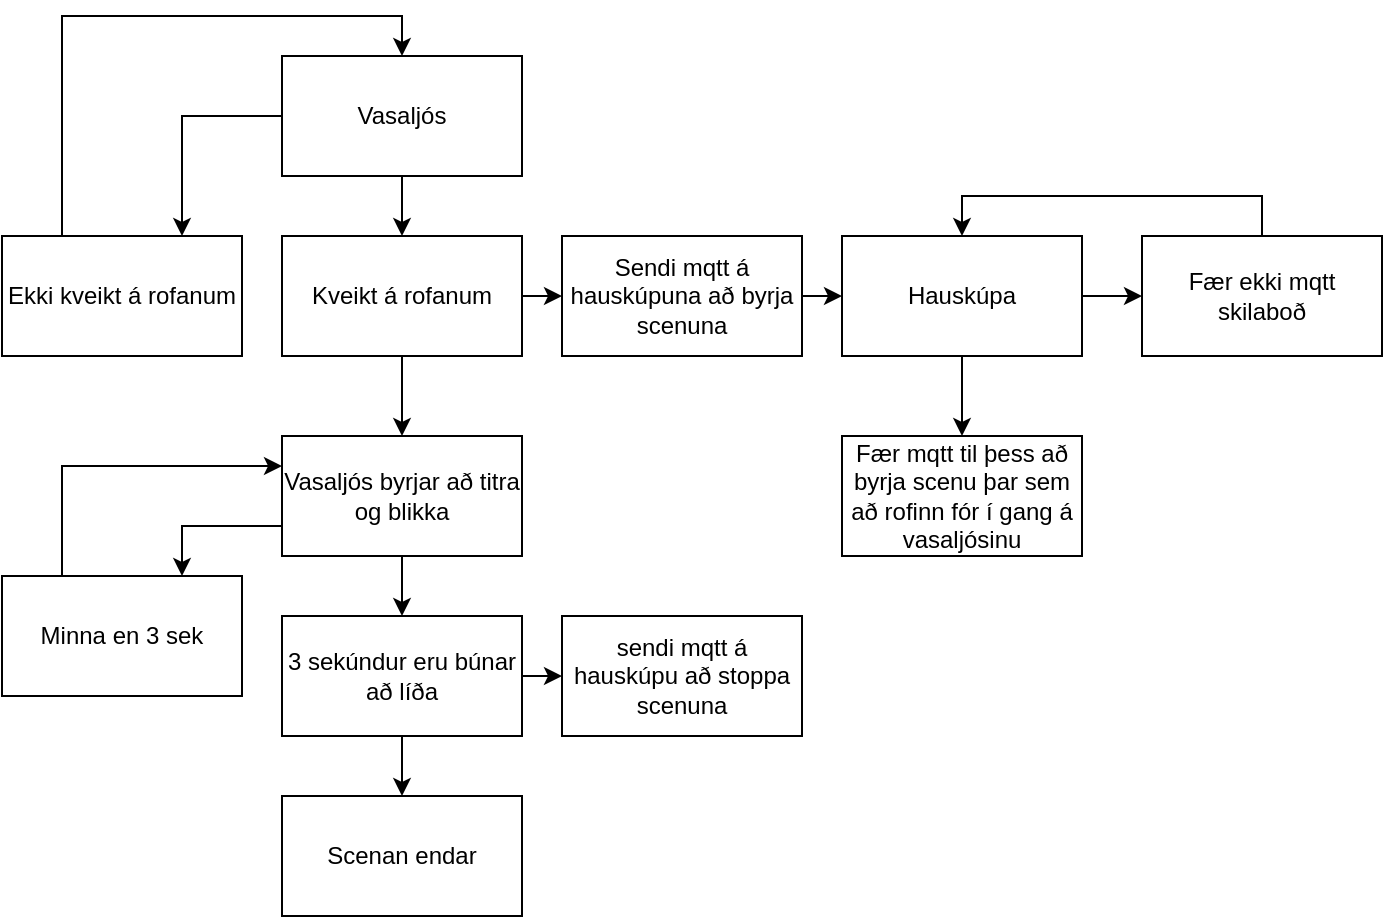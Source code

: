 <mxfile version="25.0.1">
  <diagram name="Page-1" id="3rcWCyzHcWl6F-Md15Dv">
    <mxGraphModel dx="913" dy="575" grid="1" gridSize="10" guides="1" tooltips="1" connect="1" arrows="1" fold="1" page="1" pageScale="1" pageWidth="850" pageHeight="1100" math="0" shadow="0">
      <root>
        <mxCell id="0" />
        <mxCell id="1" parent="0" />
        <mxCell id="JCDc8CxZhE4OR24ge3wE-26" style="edgeStyle=orthogonalEdgeStyle;rounded=0;orthogonalLoop=1;jettySize=auto;html=1;exitX=0.5;exitY=1;exitDx=0;exitDy=0;entryX=0.5;entryY=0;entryDx=0;entryDy=0;" edge="1" parent="1" source="JCDc8CxZhE4OR24ge3wE-1" target="JCDc8CxZhE4OR24ge3wE-25">
          <mxGeometry relative="1" as="geometry" />
        </mxCell>
        <mxCell id="JCDc8CxZhE4OR24ge3wE-28" style="edgeStyle=orthogonalEdgeStyle;rounded=0;orthogonalLoop=1;jettySize=auto;html=1;exitX=0;exitY=0.75;exitDx=0;exitDy=0;entryX=0.75;entryY=0;entryDx=0;entryDy=0;" edge="1" parent="1" source="JCDc8CxZhE4OR24ge3wE-1" target="JCDc8CxZhE4OR24ge3wE-27">
          <mxGeometry relative="1" as="geometry" />
        </mxCell>
        <mxCell id="JCDc8CxZhE4OR24ge3wE-1" value="Vasaljós byrjar að titra og blikka" style="rounded=0;whiteSpace=wrap;html=1;" vertex="1" parent="1">
          <mxGeometry x="240" y="230" width="120" height="60" as="geometry" />
        </mxCell>
        <mxCell id="JCDc8CxZhE4OR24ge3wE-4" style="edgeStyle=orthogonalEdgeStyle;rounded=0;orthogonalLoop=1;jettySize=auto;html=1;exitX=0.5;exitY=1;exitDx=0;exitDy=0;entryX=0.5;entryY=0;entryDx=0;entryDy=0;" edge="1" parent="1" source="JCDc8CxZhE4OR24ge3wE-2" target="JCDc8CxZhE4OR24ge3wE-3">
          <mxGeometry relative="1" as="geometry" />
        </mxCell>
        <mxCell id="JCDc8CxZhE4OR24ge3wE-6" style="edgeStyle=orthogonalEdgeStyle;rounded=0;orthogonalLoop=1;jettySize=auto;html=1;exitX=1;exitY=0.5;exitDx=0;exitDy=0;entryX=0;entryY=0.5;entryDx=0;entryDy=0;" edge="1" parent="1" source="JCDc8CxZhE4OR24ge3wE-2" target="JCDc8CxZhE4OR24ge3wE-5">
          <mxGeometry relative="1" as="geometry" />
        </mxCell>
        <mxCell id="JCDc8CxZhE4OR24ge3wE-2" value="Hauskúpa" style="rounded=0;whiteSpace=wrap;html=1;" vertex="1" parent="1">
          <mxGeometry x="520" y="130" width="120" height="60" as="geometry" />
        </mxCell>
        <mxCell id="JCDc8CxZhE4OR24ge3wE-3" value="Fær mqtt til þess að byrja scenu þar sem að rofinn fór í gang á vasaljósinu" style="rounded=0;whiteSpace=wrap;html=1;" vertex="1" parent="1">
          <mxGeometry x="520" y="230" width="120" height="60" as="geometry" />
        </mxCell>
        <mxCell id="JCDc8CxZhE4OR24ge3wE-7" style="edgeStyle=orthogonalEdgeStyle;rounded=0;orthogonalLoop=1;jettySize=auto;html=1;exitX=0.5;exitY=0;exitDx=0;exitDy=0;entryX=0.5;entryY=0;entryDx=0;entryDy=0;" edge="1" parent="1" source="JCDc8CxZhE4OR24ge3wE-5" target="JCDc8CxZhE4OR24ge3wE-2">
          <mxGeometry relative="1" as="geometry" />
        </mxCell>
        <mxCell id="JCDc8CxZhE4OR24ge3wE-5" value="Fær ekki mqtt skilaboð" style="rounded=0;whiteSpace=wrap;html=1;" vertex="1" parent="1">
          <mxGeometry x="670" y="130" width="120" height="60" as="geometry" />
        </mxCell>
        <mxCell id="JCDc8CxZhE4OR24ge3wE-13" style="edgeStyle=orthogonalEdgeStyle;rounded=0;orthogonalLoop=1;jettySize=auto;html=1;exitX=0.5;exitY=1;exitDx=0;exitDy=0;entryX=0.5;entryY=0;entryDx=0;entryDy=0;" edge="1" parent="1" source="JCDc8CxZhE4OR24ge3wE-8" target="JCDc8CxZhE4OR24ge3wE-9">
          <mxGeometry relative="1" as="geometry" />
        </mxCell>
        <mxCell id="JCDc8CxZhE4OR24ge3wE-14" style="edgeStyle=orthogonalEdgeStyle;rounded=0;orthogonalLoop=1;jettySize=auto;html=1;exitX=0;exitY=0.5;exitDx=0;exitDy=0;entryX=0.75;entryY=0;entryDx=0;entryDy=0;" edge="1" parent="1" source="JCDc8CxZhE4OR24ge3wE-8" target="JCDc8CxZhE4OR24ge3wE-12">
          <mxGeometry relative="1" as="geometry" />
        </mxCell>
        <mxCell id="JCDc8CxZhE4OR24ge3wE-8" value="Vasaljós" style="rounded=0;whiteSpace=wrap;html=1;" vertex="1" parent="1">
          <mxGeometry x="240" y="40" width="120" height="60" as="geometry" />
        </mxCell>
        <mxCell id="JCDc8CxZhE4OR24ge3wE-11" style="edgeStyle=orthogonalEdgeStyle;rounded=0;orthogonalLoop=1;jettySize=auto;html=1;exitX=1;exitY=0.5;exitDx=0;exitDy=0;entryX=0;entryY=0.5;entryDx=0;entryDy=0;" edge="1" parent="1" source="JCDc8CxZhE4OR24ge3wE-22" target="JCDc8CxZhE4OR24ge3wE-2">
          <mxGeometry relative="1" as="geometry" />
        </mxCell>
        <mxCell id="JCDc8CxZhE4OR24ge3wE-24" style="edgeStyle=orthogonalEdgeStyle;rounded=0;orthogonalLoop=1;jettySize=auto;html=1;exitX=0.5;exitY=1;exitDx=0;exitDy=0;entryX=0.5;entryY=0;entryDx=0;entryDy=0;" edge="1" parent="1" source="JCDc8CxZhE4OR24ge3wE-9" target="JCDc8CxZhE4OR24ge3wE-1">
          <mxGeometry relative="1" as="geometry" />
        </mxCell>
        <mxCell id="JCDc8CxZhE4OR24ge3wE-9" value="Kveikt á rofanum" style="rounded=0;whiteSpace=wrap;html=1;" vertex="1" parent="1">
          <mxGeometry x="240" y="130" width="120" height="60" as="geometry" />
        </mxCell>
        <mxCell id="JCDc8CxZhE4OR24ge3wE-16" style="edgeStyle=orthogonalEdgeStyle;rounded=0;orthogonalLoop=1;jettySize=auto;html=1;exitX=0.25;exitY=0;exitDx=0;exitDy=0;entryX=0.5;entryY=0;entryDx=0;entryDy=0;" edge="1" parent="1" source="JCDc8CxZhE4OR24ge3wE-12" target="JCDc8CxZhE4OR24ge3wE-8">
          <mxGeometry relative="1" as="geometry" />
        </mxCell>
        <mxCell id="JCDc8CxZhE4OR24ge3wE-12" value="Ekki kveikt á rofanum" style="rounded=0;whiteSpace=wrap;html=1;" vertex="1" parent="1">
          <mxGeometry x="100" y="130" width="120" height="60" as="geometry" />
        </mxCell>
        <mxCell id="JCDc8CxZhE4OR24ge3wE-20" value="Scenan endar" style="rounded=0;whiteSpace=wrap;html=1;" vertex="1" parent="1">
          <mxGeometry x="240" y="410" width="120" height="60" as="geometry" />
        </mxCell>
        <mxCell id="JCDc8CxZhE4OR24ge3wE-23" value="" style="edgeStyle=orthogonalEdgeStyle;rounded=0;orthogonalLoop=1;jettySize=auto;html=1;exitX=1;exitY=0.5;exitDx=0;exitDy=0;entryX=0;entryY=0.5;entryDx=0;entryDy=0;" edge="1" parent="1" source="JCDc8CxZhE4OR24ge3wE-9" target="JCDc8CxZhE4OR24ge3wE-22">
          <mxGeometry relative="1" as="geometry">
            <mxPoint x="360" y="160" as="sourcePoint" />
            <mxPoint x="520" y="160" as="targetPoint" />
          </mxGeometry>
        </mxCell>
        <mxCell id="JCDc8CxZhE4OR24ge3wE-22" value="Sendi mqtt á hauskúpuna að byrja scenuna" style="rounded=0;whiteSpace=wrap;html=1;" vertex="1" parent="1">
          <mxGeometry x="380" y="130" width="120" height="60" as="geometry" />
        </mxCell>
        <mxCell id="JCDc8CxZhE4OR24ge3wE-31" style="edgeStyle=orthogonalEdgeStyle;rounded=0;orthogonalLoop=1;jettySize=auto;html=1;exitX=1;exitY=0.5;exitDx=0;exitDy=0;entryX=0;entryY=0.5;entryDx=0;entryDy=0;" edge="1" parent="1" source="JCDc8CxZhE4OR24ge3wE-25" target="JCDc8CxZhE4OR24ge3wE-30">
          <mxGeometry relative="1" as="geometry" />
        </mxCell>
        <mxCell id="JCDc8CxZhE4OR24ge3wE-33" style="edgeStyle=orthogonalEdgeStyle;rounded=0;orthogonalLoop=1;jettySize=auto;html=1;exitX=0.5;exitY=1;exitDx=0;exitDy=0;entryX=0.5;entryY=0;entryDx=0;entryDy=0;" edge="1" parent="1" source="JCDc8CxZhE4OR24ge3wE-25" target="JCDc8CxZhE4OR24ge3wE-20">
          <mxGeometry relative="1" as="geometry" />
        </mxCell>
        <mxCell id="JCDc8CxZhE4OR24ge3wE-25" value="3 sekúndur eru búnar að líða" style="rounded=0;whiteSpace=wrap;html=1;" vertex="1" parent="1">
          <mxGeometry x="240" y="320" width="120" height="60" as="geometry" />
        </mxCell>
        <mxCell id="JCDc8CxZhE4OR24ge3wE-29" style="edgeStyle=orthogonalEdgeStyle;rounded=0;orthogonalLoop=1;jettySize=auto;html=1;exitX=0.25;exitY=0;exitDx=0;exitDy=0;entryX=0;entryY=0.25;entryDx=0;entryDy=0;" edge="1" parent="1" source="JCDc8CxZhE4OR24ge3wE-27" target="JCDc8CxZhE4OR24ge3wE-1">
          <mxGeometry relative="1" as="geometry" />
        </mxCell>
        <mxCell id="JCDc8CxZhE4OR24ge3wE-27" value="Minna en 3 sek" style="rounded=0;whiteSpace=wrap;html=1;" vertex="1" parent="1">
          <mxGeometry x="100" y="300" width="120" height="60" as="geometry" />
        </mxCell>
        <mxCell id="JCDc8CxZhE4OR24ge3wE-30" value="sendi mqtt á hauskúpu að stoppa scenuna" style="rounded=0;whiteSpace=wrap;html=1;" vertex="1" parent="1">
          <mxGeometry x="380" y="320" width="120" height="60" as="geometry" />
        </mxCell>
      </root>
    </mxGraphModel>
  </diagram>
</mxfile>
